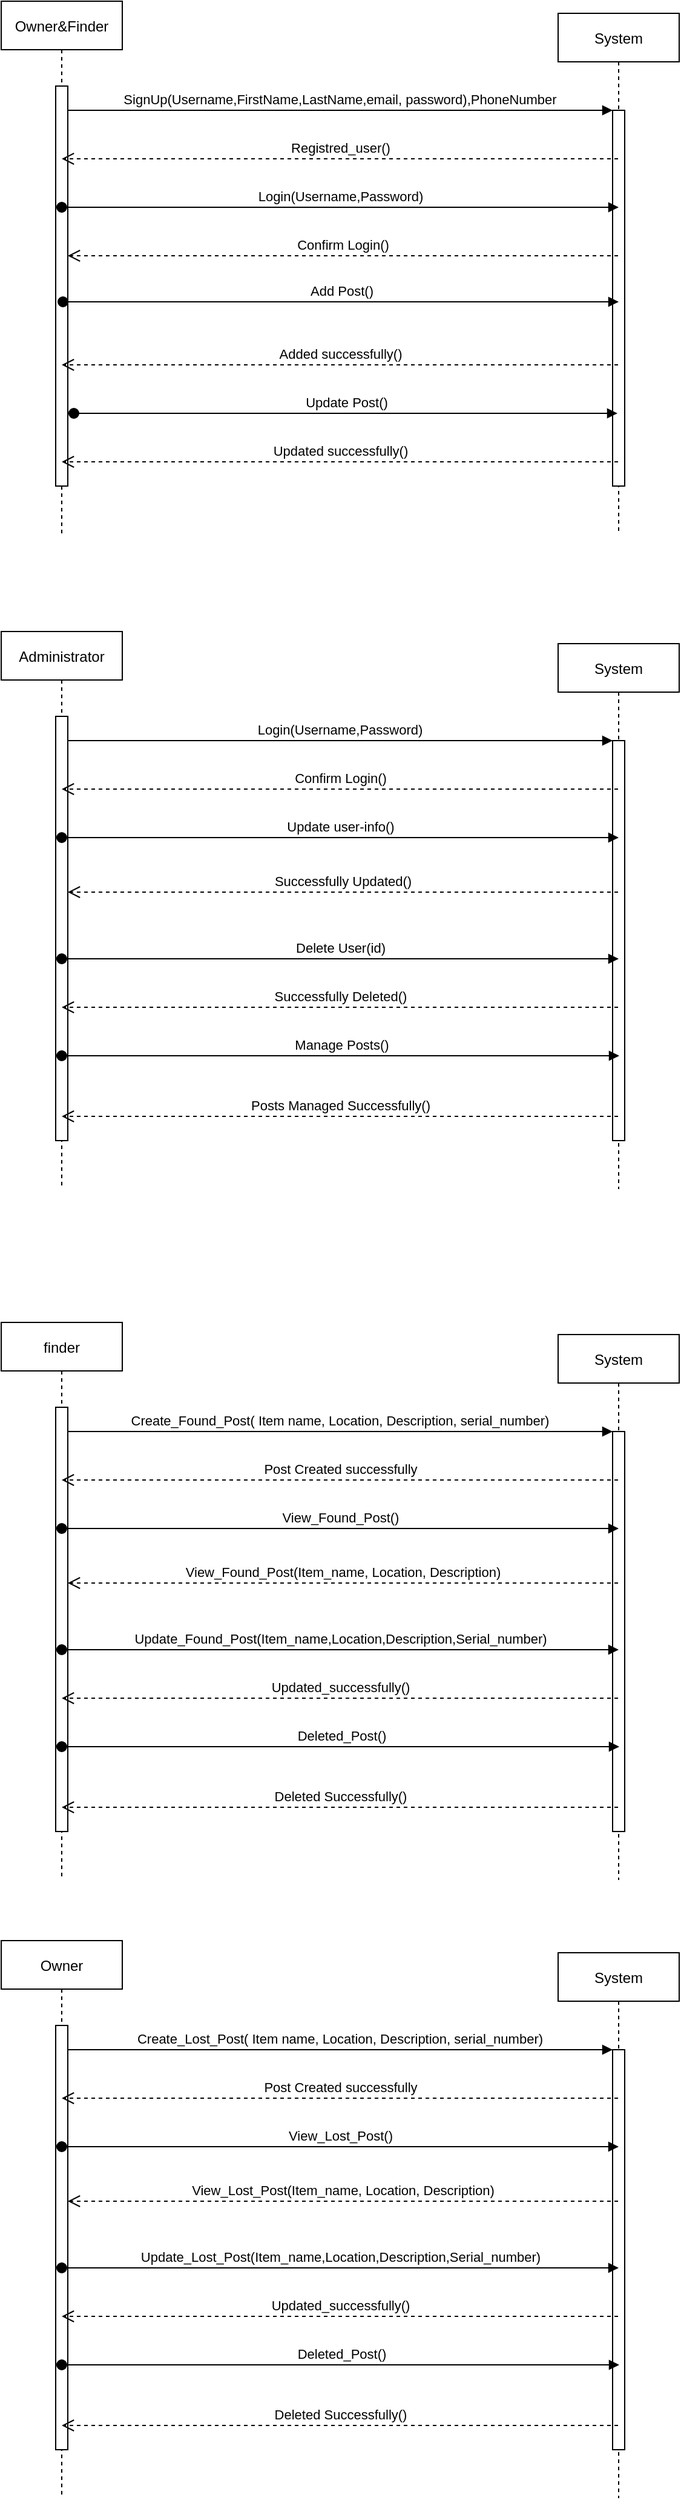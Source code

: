 <mxfile version="14.9.8" type="device"><diagram id="kgpKYQtTHZ0yAKxKKP6v" name="Page-1"><mxGraphModel dx="1422" dy="762" grid="1" gridSize="10" guides="1" tooltips="1" connect="1" arrows="1" fold="1" page="1" pageScale="1" pageWidth="850" pageHeight="1100" math="0" shadow="0"><root><mxCell id="0"/><mxCell id="1" parent="0"/><mxCell id="3nuBFxr9cyL0pnOWT2aG-1" value="Owner&amp;Finder" style="shape=umlLifeline;perimeter=lifelinePerimeter;container=1;collapsible=0;recursiveResize=0;rounded=0;shadow=0;strokeWidth=1;" parent="1" vertex="1"><mxGeometry x="110" y="40" width="100" height="440" as="geometry"/></mxCell><mxCell id="3nuBFxr9cyL0pnOWT2aG-2" value="" style="points=[];perimeter=orthogonalPerimeter;rounded=0;shadow=0;strokeWidth=1;" parent="3nuBFxr9cyL0pnOWT2aG-1" vertex="1"><mxGeometry x="45" y="70" width="10" height="330" as="geometry"/></mxCell><mxCell id="3nuBFxr9cyL0pnOWT2aG-5" value="System" style="shape=umlLifeline;perimeter=lifelinePerimeter;container=1;collapsible=0;recursiveResize=0;rounded=0;shadow=0;strokeWidth=1;" parent="1" vertex="1"><mxGeometry x="570" y="50" width="100" height="430" as="geometry"/></mxCell><mxCell id="3nuBFxr9cyL0pnOWT2aG-6" value="" style="points=[];perimeter=orthogonalPerimeter;rounded=0;shadow=0;strokeWidth=1;" parent="3nuBFxr9cyL0pnOWT2aG-5" vertex="1"><mxGeometry x="45" y="80" width="10" height="310" as="geometry"/></mxCell><mxCell id="3nuBFxr9cyL0pnOWT2aG-8" value="SignUp(Username,FirstName,LastName,email, password),PhoneNumber" style="verticalAlign=bottom;endArrow=block;entryX=0;entryY=0;shadow=0;strokeWidth=1;" parent="1" source="3nuBFxr9cyL0pnOWT2aG-2" target="3nuBFxr9cyL0pnOWT2aG-6" edge="1"><mxGeometry relative="1" as="geometry"><mxPoint x="410" y="130" as="sourcePoint"/></mxGeometry></mxCell><mxCell id="OltKLlZtKbaFJu8xJoxG-1" value="Registred_user()" style="html=1;verticalAlign=bottom;endArrow=open;dashed=1;endSize=8;" parent="1" source="3nuBFxr9cyL0pnOWT2aG-5" target="3nuBFxr9cyL0pnOWT2aG-1" edge="1"><mxGeometry relative="1" as="geometry"><mxPoint x="440" y="280" as="sourcePoint"/><mxPoint x="360" y="280" as="targetPoint"/><Array as="points"><mxPoint x="440" y="170"/></Array></mxGeometry></mxCell><mxCell id="OltKLlZtKbaFJu8xJoxG-2" value="Login(Username,Password)" style="html=1;verticalAlign=bottom;startArrow=oval;startFill=1;endArrow=block;startSize=8;" parent="1" source="3nuBFxr9cyL0pnOWT2aG-1" edge="1"><mxGeometry width="60" relative="1" as="geometry"><mxPoint x="370" y="280" as="sourcePoint"/><mxPoint x="620" y="210" as="targetPoint"/></mxGeometry></mxCell><mxCell id="OltKLlZtKbaFJu8xJoxG-3" value="Confirm Login()" style="html=1;verticalAlign=bottom;endArrow=open;dashed=1;endSize=8;" parent="1" source="3nuBFxr9cyL0pnOWT2aG-5" target="3nuBFxr9cyL0pnOWT2aG-2" edge="1"><mxGeometry relative="1" as="geometry"><mxPoint x="440" y="280" as="sourcePoint"/><mxPoint x="360" y="280" as="targetPoint"/><Array as="points"><mxPoint x="450" y="250"/></Array></mxGeometry></mxCell><mxCell id="OltKLlZtKbaFJu8xJoxG-4" value="Administrator" style="shape=umlLifeline;perimeter=lifelinePerimeter;container=1;collapsible=0;recursiveResize=0;rounded=0;shadow=0;strokeWidth=1;" parent="1" vertex="1"><mxGeometry x="110" y="560" width="100" height="460" as="geometry"/></mxCell><mxCell id="OltKLlZtKbaFJu8xJoxG-5" value="" style="points=[];perimeter=orthogonalPerimeter;rounded=0;shadow=0;strokeWidth=1;" parent="OltKLlZtKbaFJu8xJoxG-4" vertex="1"><mxGeometry x="45" y="70" width="10" height="350" as="geometry"/></mxCell><mxCell id="OltKLlZtKbaFJu8xJoxG-6" value="System" style="shape=umlLifeline;perimeter=lifelinePerimeter;container=1;collapsible=0;recursiveResize=0;rounded=0;shadow=0;strokeWidth=1;" parent="1" vertex="1"><mxGeometry x="570" y="570" width="100" height="450" as="geometry"/></mxCell><mxCell id="OltKLlZtKbaFJu8xJoxG-7" value="" style="points=[];perimeter=orthogonalPerimeter;rounded=0;shadow=0;strokeWidth=1;" parent="OltKLlZtKbaFJu8xJoxG-6" vertex="1"><mxGeometry x="45" y="80" width="10" height="330" as="geometry"/></mxCell><mxCell id="OltKLlZtKbaFJu8xJoxG-8" value="Login(Username,Password)" style="verticalAlign=bottom;endArrow=block;entryX=0;entryY=0;shadow=0;strokeWidth=1;" parent="1" source="OltKLlZtKbaFJu8xJoxG-5" target="OltKLlZtKbaFJu8xJoxG-7" edge="1"><mxGeometry relative="1" as="geometry"><mxPoint x="410" y="650" as="sourcePoint"/></mxGeometry></mxCell><mxCell id="OltKLlZtKbaFJu8xJoxG-9" value="Confirm Login()" style="html=1;verticalAlign=bottom;endArrow=open;dashed=1;endSize=8;" parent="1" source="OltKLlZtKbaFJu8xJoxG-6" target="OltKLlZtKbaFJu8xJoxG-4" edge="1"><mxGeometry relative="1" as="geometry"><mxPoint x="440" y="800" as="sourcePoint"/><mxPoint x="360" y="800" as="targetPoint"/><Array as="points"><mxPoint x="440" y="690"/></Array></mxGeometry></mxCell><mxCell id="OltKLlZtKbaFJu8xJoxG-10" value="Update user-info()" style="html=1;verticalAlign=bottom;startArrow=oval;startFill=1;endArrow=block;startSize=8;" parent="1" source="OltKLlZtKbaFJu8xJoxG-4" edge="1"><mxGeometry width="60" relative="1" as="geometry"><mxPoint x="370" y="800" as="sourcePoint"/><mxPoint x="620" y="730" as="targetPoint"/></mxGeometry></mxCell><mxCell id="OltKLlZtKbaFJu8xJoxG-11" value="Successfully Updated()" style="html=1;verticalAlign=bottom;endArrow=open;dashed=1;endSize=8;" parent="1" source="OltKLlZtKbaFJu8xJoxG-6" target="OltKLlZtKbaFJu8xJoxG-5" edge="1"><mxGeometry relative="1" as="geometry"><mxPoint x="440" y="800" as="sourcePoint"/><mxPoint x="360" y="800" as="targetPoint"/><Array as="points"><mxPoint x="400" y="775"/></Array></mxGeometry></mxCell><mxCell id="OltKLlZtKbaFJu8xJoxG-12" value="Delete User(id)" style="html=1;verticalAlign=bottom;startArrow=oval;startFill=1;endArrow=block;startSize=8;" parent="1" source="OltKLlZtKbaFJu8xJoxG-4" edge="1"><mxGeometry width="60" relative="1" as="geometry"><mxPoint x="370" y="840" as="sourcePoint"/><mxPoint x="620" y="830" as="targetPoint"/><Array as="points"><mxPoint x="460" y="830"/></Array></mxGeometry></mxCell><mxCell id="OltKLlZtKbaFJu8xJoxG-14" value="Successfully Deleted()" style="html=1;verticalAlign=bottom;endArrow=open;dashed=1;endSize=8;" parent="1" source="OltKLlZtKbaFJu8xJoxG-6" edge="1"><mxGeometry relative="1" as="geometry"><mxPoint x="430" y="870" as="sourcePoint"/><mxPoint x="160" y="870" as="targetPoint"/></mxGeometry></mxCell><mxCell id="OltKLlZtKbaFJu8xJoxG-16" value="Add Post()" style="html=1;verticalAlign=bottom;startArrow=oval;startFill=1;endArrow=block;startSize=8;" parent="1" edge="1"><mxGeometry width="60" relative="1" as="geometry"><mxPoint x="161" y="288" as="sourcePoint"/><mxPoint x="620" y="288" as="targetPoint"/></mxGeometry></mxCell><mxCell id="OltKLlZtKbaFJu8xJoxG-17" value="Update Post()" style="html=1;verticalAlign=bottom;startArrow=oval;startFill=1;endArrow=block;startSize=8;" parent="1" edge="1"><mxGeometry width="60" relative="1" as="geometry"><mxPoint x="170" y="380" as="sourcePoint"/><mxPoint x="619" y="380" as="targetPoint"/></mxGeometry></mxCell><mxCell id="OltKLlZtKbaFJu8xJoxG-18" value="Added successfully()" style="html=1;verticalAlign=bottom;endArrow=open;dashed=1;endSize=8;" parent="1" source="3nuBFxr9cyL0pnOWT2aG-5" edge="1"><mxGeometry relative="1" as="geometry"><mxPoint x="460" y="340" as="sourcePoint"/><mxPoint x="160" y="340" as="targetPoint"/></mxGeometry></mxCell><mxCell id="OltKLlZtKbaFJu8xJoxG-19" value="Updated successfully()" style="html=1;verticalAlign=bottom;endArrow=open;dashed=1;endSize=8;" parent="1" edge="1"><mxGeometry relative="1" as="geometry"><mxPoint x="619.5" y="420" as="sourcePoint"/><mxPoint x="160" y="420" as="targetPoint"/></mxGeometry></mxCell><mxCell id="OltKLlZtKbaFJu8xJoxG-21" value="Manage Posts()" style="html=1;verticalAlign=bottom;startArrow=oval;startFill=1;endArrow=block;startSize=8;" parent="1" edge="1"><mxGeometry width="60" relative="1" as="geometry"><mxPoint x="160" y="910" as="sourcePoint"/><mxPoint x="620.5" y="910" as="targetPoint"/><Array as="points"><mxPoint x="460.5" y="910"/></Array></mxGeometry></mxCell><mxCell id="OltKLlZtKbaFJu8xJoxG-22" value="Posts Managed Successfully()" style="html=1;verticalAlign=bottom;endArrow=open;dashed=1;endSize=8;" parent="1" source="OltKLlZtKbaFJu8xJoxG-6" edge="1"><mxGeometry relative="1" as="geometry"><mxPoint x="410" y="960" as="sourcePoint"/><mxPoint x="160" y="960" as="targetPoint"/></mxGeometry></mxCell><mxCell id="2OiWgyVo5bMBCsghkPlw-1" value="finder" style="shape=umlLifeline;perimeter=lifelinePerimeter;container=1;collapsible=0;recursiveResize=0;rounded=0;shadow=0;strokeWidth=1;" vertex="1" parent="1"><mxGeometry x="110" y="1130" width="100" height="460" as="geometry"/></mxCell><mxCell id="2OiWgyVo5bMBCsghkPlw-2" value="" style="points=[];perimeter=orthogonalPerimeter;rounded=0;shadow=0;strokeWidth=1;" vertex="1" parent="2OiWgyVo5bMBCsghkPlw-1"><mxGeometry x="45" y="70" width="10" height="350" as="geometry"/></mxCell><mxCell id="2OiWgyVo5bMBCsghkPlw-3" value="System" style="shape=umlLifeline;perimeter=lifelinePerimeter;container=1;collapsible=0;recursiveResize=0;rounded=0;shadow=0;strokeWidth=1;" vertex="1" parent="1"><mxGeometry x="570" y="1140" width="100" height="450" as="geometry"/></mxCell><mxCell id="2OiWgyVo5bMBCsghkPlw-4" value="" style="points=[];perimeter=orthogonalPerimeter;rounded=0;shadow=0;strokeWidth=1;" vertex="1" parent="2OiWgyVo5bMBCsghkPlw-3"><mxGeometry x="45" y="80" width="10" height="330" as="geometry"/></mxCell><mxCell id="2OiWgyVo5bMBCsghkPlw-5" value="Create_Found_Post( Item name, Location, Description, serial_number)" style="verticalAlign=bottom;endArrow=block;entryX=0;entryY=0;shadow=0;strokeWidth=1;" edge="1" source="2OiWgyVo5bMBCsghkPlw-2" target="2OiWgyVo5bMBCsghkPlw-4" parent="1"><mxGeometry relative="1" as="geometry"><mxPoint x="410" y="1220" as="sourcePoint"/></mxGeometry></mxCell><mxCell id="2OiWgyVo5bMBCsghkPlw-6" value="Post Created successfully" style="html=1;verticalAlign=bottom;endArrow=open;dashed=1;endSize=8;" edge="1" source="2OiWgyVo5bMBCsghkPlw-3" target="2OiWgyVo5bMBCsghkPlw-1" parent="1"><mxGeometry relative="1" as="geometry"><mxPoint x="440" y="1370" as="sourcePoint"/><mxPoint x="360" y="1370" as="targetPoint"/><Array as="points"><mxPoint x="440" y="1260"/></Array></mxGeometry></mxCell><mxCell id="2OiWgyVo5bMBCsghkPlw-7" value="View_Found_Post()" style="html=1;verticalAlign=bottom;startArrow=oval;startFill=1;endArrow=block;startSize=8;" edge="1" source="2OiWgyVo5bMBCsghkPlw-1" parent="1"><mxGeometry width="60" relative="1" as="geometry"><mxPoint x="370" y="1370" as="sourcePoint"/><mxPoint x="620" y="1300" as="targetPoint"/></mxGeometry></mxCell><mxCell id="2OiWgyVo5bMBCsghkPlw-8" value="View_Found_Post(Item_name, Location, Description)" style="html=1;verticalAlign=bottom;endArrow=open;dashed=1;endSize=8;" edge="1" source="2OiWgyVo5bMBCsghkPlw-3" target="2OiWgyVo5bMBCsghkPlw-2" parent="1"><mxGeometry relative="1" as="geometry"><mxPoint x="440" y="1370" as="sourcePoint"/><mxPoint x="360" y="1370" as="targetPoint"/><Array as="points"><mxPoint x="400" y="1345"/></Array></mxGeometry></mxCell><mxCell id="2OiWgyVo5bMBCsghkPlw-9" value="Update_Found_Post(Item_name,Location,Description,Serial_number)" style="html=1;verticalAlign=bottom;startArrow=oval;startFill=1;endArrow=block;startSize=8;" edge="1" source="2OiWgyVo5bMBCsghkPlw-1" parent="1"><mxGeometry width="60" relative="1" as="geometry"><mxPoint x="370" y="1410" as="sourcePoint"/><mxPoint x="620" y="1400" as="targetPoint"/><Array as="points"><mxPoint x="460" y="1400"/></Array></mxGeometry></mxCell><mxCell id="2OiWgyVo5bMBCsghkPlw-10" value="Updated_successfully()" style="html=1;verticalAlign=bottom;endArrow=open;dashed=1;endSize=8;" edge="1" source="2OiWgyVo5bMBCsghkPlw-3" parent="1"><mxGeometry relative="1" as="geometry"><mxPoint x="430" y="1440" as="sourcePoint"/><mxPoint x="160" y="1440" as="targetPoint"/></mxGeometry></mxCell><mxCell id="2OiWgyVo5bMBCsghkPlw-11" value="Deleted_Post()" style="html=1;verticalAlign=bottom;startArrow=oval;startFill=1;endArrow=block;startSize=8;" edge="1" parent="1"><mxGeometry width="60" relative="1" as="geometry"><mxPoint x="160" y="1480" as="sourcePoint"/><mxPoint x="620.5" y="1480" as="targetPoint"/><Array as="points"><mxPoint x="460.5" y="1480"/></Array></mxGeometry></mxCell><mxCell id="2OiWgyVo5bMBCsghkPlw-12" value="Deleted Successfully()" style="html=1;verticalAlign=bottom;endArrow=open;dashed=1;endSize=8;" edge="1" source="2OiWgyVo5bMBCsghkPlw-3" parent="1"><mxGeometry relative="1" as="geometry"><mxPoint x="410" y="1530" as="sourcePoint"/><mxPoint x="160" y="1530" as="targetPoint"/></mxGeometry></mxCell><mxCell id="2OiWgyVo5bMBCsghkPlw-13" value="Owner" style="shape=umlLifeline;perimeter=lifelinePerimeter;container=1;collapsible=0;recursiveResize=0;rounded=0;shadow=0;strokeWidth=1;" vertex="1" parent="1"><mxGeometry x="110" y="1640" width="100" height="460" as="geometry"/></mxCell><mxCell id="2OiWgyVo5bMBCsghkPlw-14" value="" style="points=[];perimeter=orthogonalPerimeter;rounded=0;shadow=0;strokeWidth=1;" vertex="1" parent="2OiWgyVo5bMBCsghkPlw-13"><mxGeometry x="45" y="70" width="10" height="350" as="geometry"/></mxCell><mxCell id="2OiWgyVo5bMBCsghkPlw-15" value="System" style="shape=umlLifeline;perimeter=lifelinePerimeter;container=1;collapsible=0;recursiveResize=0;rounded=0;shadow=0;strokeWidth=1;" vertex="1" parent="1"><mxGeometry x="570" y="1650" width="100" height="450" as="geometry"/></mxCell><mxCell id="2OiWgyVo5bMBCsghkPlw-16" value="" style="points=[];perimeter=orthogonalPerimeter;rounded=0;shadow=0;strokeWidth=1;" vertex="1" parent="2OiWgyVo5bMBCsghkPlw-15"><mxGeometry x="45" y="80" width="10" height="330" as="geometry"/></mxCell><mxCell id="2OiWgyVo5bMBCsghkPlw-17" value="Create_Lost_Post( Item name, Location, Description, serial_number)" style="verticalAlign=bottom;endArrow=block;entryX=0;entryY=0;shadow=0;strokeWidth=1;" edge="1" source="2OiWgyVo5bMBCsghkPlw-14" target="2OiWgyVo5bMBCsghkPlw-16" parent="1"><mxGeometry relative="1" as="geometry"><mxPoint x="410" y="1730" as="sourcePoint"/></mxGeometry></mxCell><mxCell id="2OiWgyVo5bMBCsghkPlw-18" value="Post Created successfully" style="html=1;verticalAlign=bottom;endArrow=open;dashed=1;endSize=8;" edge="1" source="2OiWgyVo5bMBCsghkPlw-15" target="2OiWgyVo5bMBCsghkPlw-13" parent="1"><mxGeometry relative="1" as="geometry"><mxPoint x="440" y="1880" as="sourcePoint"/><mxPoint x="360" y="1880" as="targetPoint"/><Array as="points"><mxPoint x="440" y="1770"/></Array></mxGeometry></mxCell><mxCell id="2OiWgyVo5bMBCsghkPlw-19" value="View_Lost_Post()" style="html=1;verticalAlign=bottom;startArrow=oval;startFill=1;endArrow=block;startSize=8;" edge="1" source="2OiWgyVo5bMBCsghkPlw-13" parent="1"><mxGeometry width="60" relative="1" as="geometry"><mxPoint x="370" y="1880" as="sourcePoint"/><mxPoint x="620" y="1810" as="targetPoint"/></mxGeometry></mxCell><mxCell id="2OiWgyVo5bMBCsghkPlw-20" value="View_Lost_Post(Item_name, Location, Description)" style="html=1;verticalAlign=bottom;endArrow=open;dashed=1;endSize=8;" edge="1" source="2OiWgyVo5bMBCsghkPlw-15" target="2OiWgyVo5bMBCsghkPlw-14" parent="1"><mxGeometry relative="1" as="geometry"><mxPoint x="440" y="1880" as="sourcePoint"/><mxPoint x="360" y="1880" as="targetPoint"/><Array as="points"><mxPoint x="400" y="1855"/></Array></mxGeometry></mxCell><mxCell id="2OiWgyVo5bMBCsghkPlw-21" value="Update_Lost_Post(Item_name,Location,Description,Serial_number)" style="html=1;verticalAlign=bottom;startArrow=oval;startFill=1;endArrow=block;startSize=8;" edge="1" source="2OiWgyVo5bMBCsghkPlw-13" parent="1"><mxGeometry width="60" relative="1" as="geometry"><mxPoint x="370" y="1920" as="sourcePoint"/><mxPoint x="620" y="1910" as="targetPoint"/><Array as="points"><mxPoint x="460" y="1910"/></Array></mxGeometry></mxCell><mxCell id="2OiWgyVo5bMBCsghkPlw-22" value="Updated_successfully()" style="html=1;verticalAlign=bottom;endArrow=open;dashed=1;endSize=8;" edge="1" source="2OiWgyVo5bMBCsghkPlw-15" parent="1"><mxGeometry relative="1" as="geometry"><mxPoint x="430" y="1950" as="sourcePoint"/><mxPoint x="160" y="1950" as="targetPoint"/></mxGeometry></mxCell><mxCell id="2OiWgyVo5bMBCsghkPlw-23" value="Deleted_Post()" style="html=1;verticalAlign=bottom;startArrow=oval;startFill=1;endArrow=block;startSize=8;" edge="1" parent="1"><mxGeometry width="60" relative="1" as="geometry"><mxPoint x="160" y="1990" as="sourcePoint"/><mxPoint x="620.5" y="1990" as="targetPoint"/><Array as="points"><mxPoint x="460.5" y="1990"/></Array></mxGeometry></mxCell><mxCell id="2OiWgyVo5bMBCsghkPlw-24" value="Deleted Successfully()" style="html=1;verticalAlign=bottom;endArrow=open;dashed=1;endSize=8;" edge="1" source="2OiWgyVo5bMBCsghkPlw-15" parent="1"><mxGeometry relative="1" as="geometry"><mxPoint x="410" y="2040" as="sourcePoint"/><mxPoint x="160" y="2040" as="targetPoint"/></mxGeometry></mxCell></root></mxGraphModel></diagram></mxfile>